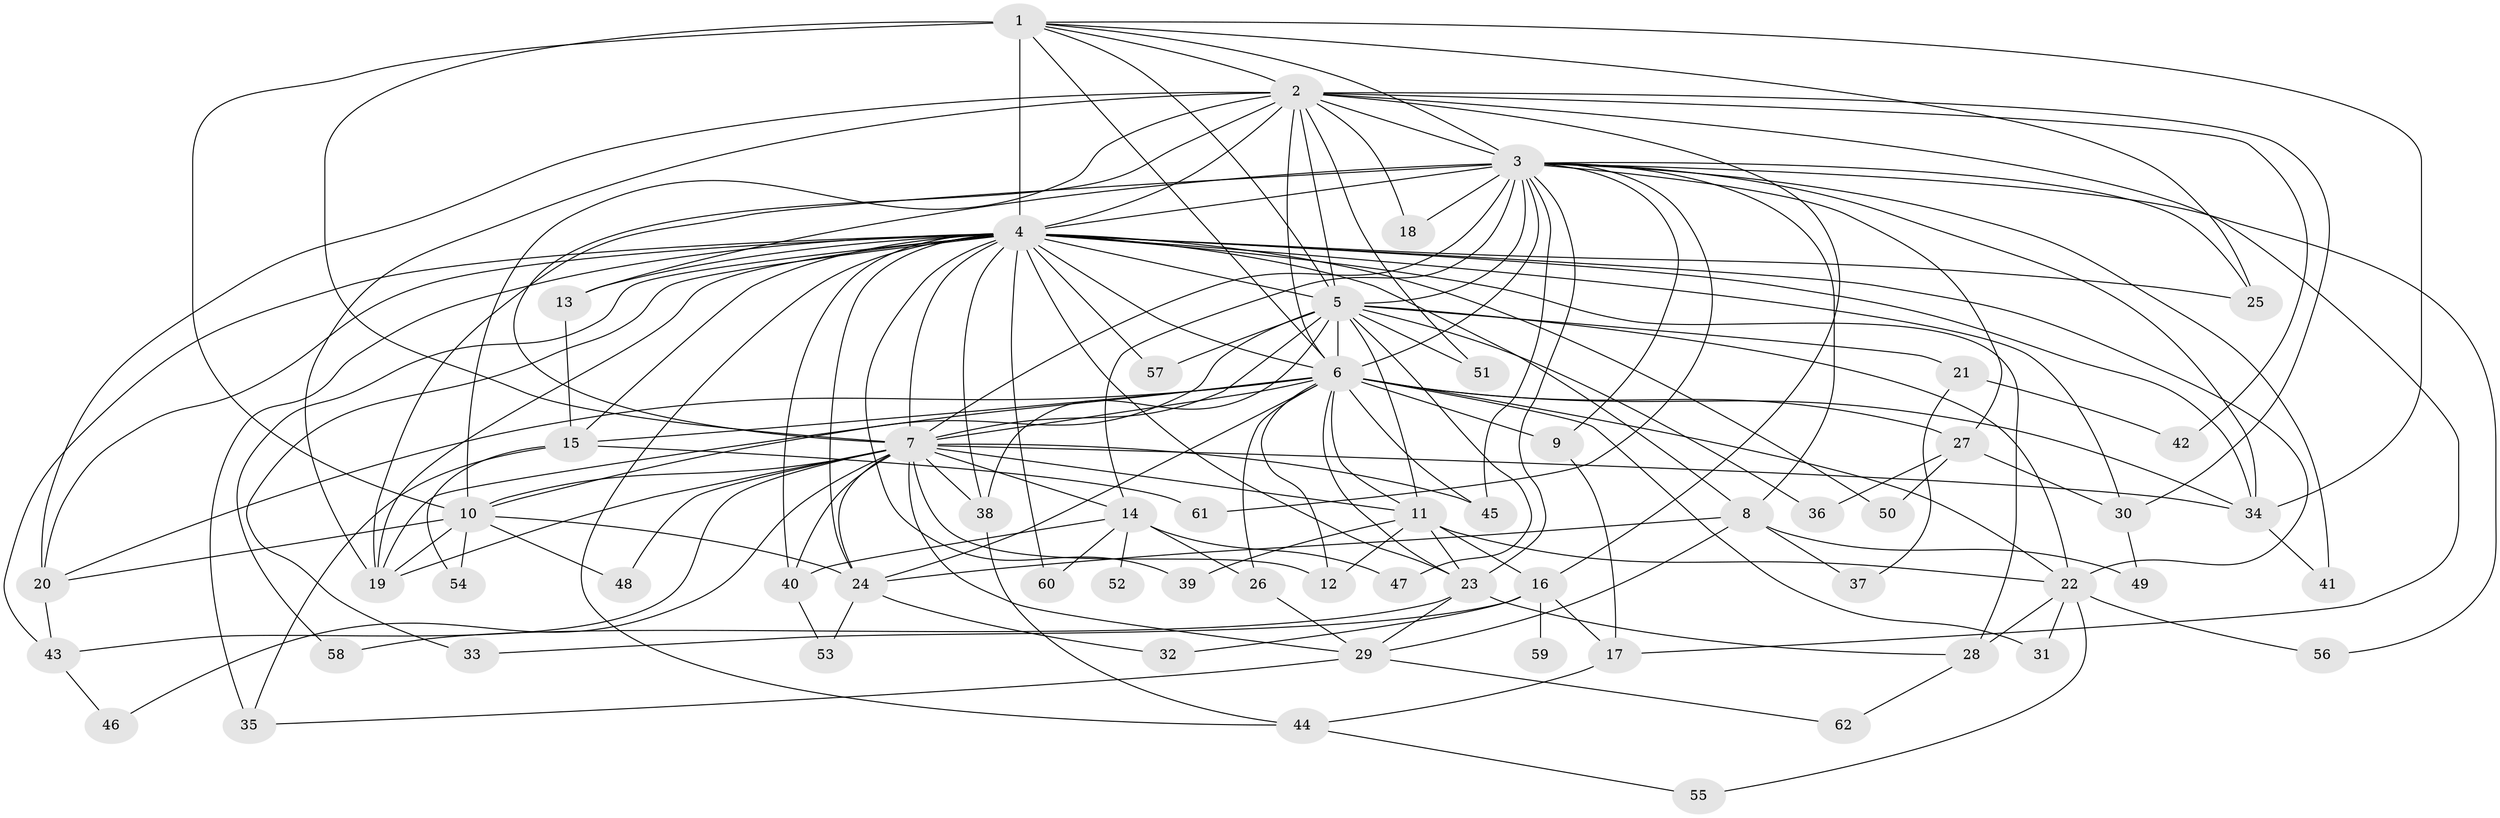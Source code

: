 // original degree distribution, {22: 0.008064516129032258, 21: 0.008064516129032258, 20: 0.008064516129032258, 29: 0.008064516129032258, 16: 0.008064516129032258, 23: 0.024193548387096774, 24: 0.008064516129032258, 17: 0.008064516129032258, 7: 0.03225806451612903, 2: 0.5241935483870968, 3: 0.20161290322580644, 8: 0.016129032258064516, 5: 0.024193548387096774, 4: 0.10483870967741936, 6: 0.016129032258064516}
// Generated by graph-tools (version 1.1) at 2025/34/03/09/25 02:34:44]
// undirected, 62 vertices, 161 edges
graph export_dot {
graph [start="1"]
  node [color=gray90,style=filled];
  1;
  2;
  3;
  4;
  5;
  6;
  7;
  8;
  9;
  10;
  11;
  12;
  13;
  14;
  15;
  16;
  17;
  18;
  19;
  20;
  21;
  22;
  23;
  24;
  25;
  26;
  27;
  28;
  29;
  30;
  31;
  32;
  33;
  34;
  35;
  36;
  37;
  38;
  39;
  40;
  41;
  42;
  43;
  44;
  45;
  46;
  47;
  48;
  49;
  50;
  51;
  52;
  53;
  54;
  55;
  56;
  57;
  58;
  59;
  60;
  61;
  62;
  1 -- 2 [weight=2.0];
  1 -- 3 [weight=3.0];
  1 -- 4 [weight=14.0];
  1 -- 5 [weight=2.0];
  1 -- 6 [weight=4.0];
  1 -- 7 [weight=3.0];
  1 -- 10 [weight=7.0];
  1 -- 25 [weight=1.0];
  1 -- 34 [weight=1.0];
  2 -- 3 [weight=2.0];
  2 -- 4 [weight=3.0];
  2 -- 5 [weight=2.0];
  2 -- 6 [weight=2.0];
  2 -- 7 [weight=1.0];
  2 -- 10 [weight=1.0];
  2 -- 16 [weight=1.0];
  2 -- 17 [weight=1.0];
  2 -- 18 [weight=1.0];
  2 -- 19 [weight=1.0];
  2 -- 20 [weight=2.0];
  2 -- 30 [weight=1.0];
  2 -- 42 [weight=1.0];
  2 -- 51 [weight=1.0];
  3 -- 4 [weight=4.0];
  3 -- 5 [weight=1.0];
  3 -- 6 [weight=2.0];
  3 -- 7 [weight=1.0];
  3 -- 8 [weight=1.0];
  3 -- 9 [weight=1.0];
  3 -- 13 [weight=1.0];
  3 -- 14 [weight=1.0];
  3 -- 18 [weight=1.0];
  3 -- 19 [weight=1.0];
  3 -- 23 [weight=1.0];
  3 -- 25 [weight=2.0];
  3 -- 27 [weight=1.0];
  3 -- 34 [weight=1.0];
  3 -- 41 [weight=1.0];
  3 -- 45 [weight=1.0];
  3 -- 56 [weight=1.0];
  3 -- 61 [weight=1.0];
  4 -- 5 [weight=2.0];
  4 -- 6 [weight=5.0];
  4 -- 7 [weight=2.0];
  4 -- 8 [weight=1.0];
  4 -- 13 [weight=1.0];
  4 -- 15 [weight=1.0];
  4 -- 19 [weight=1.0];
  4 -- 20 [weight=2.0];
  4 -- 22 [weight=1.0];
  4 -- 23 [weight=1.0];
  4 -- 24 [weight=1.0];
  4 -- 25 [weight=1.0];
  4 -- 28 [weight=3.0];
  4 -- 30 [weight=1.0];
  4 -- 33 [weight=1.0];
  4 -- 34 [weight=1.0];
  4 -- 35 [weight=1.0];
  4 -- 38 [weight=1.0];
  4 -- 39 [weight=1.0];
  4 -- 40 [weight=1.0];
  4 -- 43 [weight=1.0];
  4 -- 44 [weight=1.0];
  4 -- 50 [weight=1.0];
  4 -- 57 [weight=1.0];
  4 -- 58 [weight=1.0];
  4 -- 60 [weight=1.0];
  5 -- 6 [weight=3.0];
  5 -- 7 [weight=1.0];
  5 -- 10 [weight=1.0];
  5 -- 11 [weight=1.0];
  5 -- 21 [weight=1.0];
  5 -- 22 [weight=3.0];
  5 -- 36 [weight=1.0];
  5 -- 38 [weight=1.0];
  5 -- 47 [weight=1.0];
  5 -- 51 [weight=1.0];
  5 -- 57 [weight=1.0];
  6 -- 7 [weight=2.0];
  6 -- 9 [weight=4.0];
  6 -- 11 [weight=1.0];
  6 -- 12 [weight=1.0];
  6 -- 15 [weight=1.0];
  6 -- 19 [weight=1.0];
  6 -- 20 [weight=1.0];
  6 -- 22 [weight=1.0];
  6 -- 23 [weight=1.0];
  6 -- 24 [weight=1.0];
  6 -- 26 [weight=1.0];
  6 -- 27 [weight=1.0];
  6 -- 31 [weight=1.0];
  6 -- 34 [weight=1.0];
  6 -- 45 [weight=1.0];
  7 -- 10 [weight=1.0];
  7 -- 11 [weight=1.0];
  7 -- 12 [weight=1.0];
  7 -- 14 [weight=1.0];
  7 -- 19 [weight=1.0];
  7 -- 24 [weight=1.0];
  7 -- 29 [weight=1.0];
  7 -- 34 [weight=1.0];
  7 -- 38 [weight=1.0];
  7 -- 40 [weight=1.0];
  7 -- 43 [weight=1.0];
  7 -- 45 [weight=1.0];
  7 -- 46 [weight=1.0];
  7 -- 48 [weight=1.0];
  8 -- 24 [weight=2.0];
  8 -- 29 [weight=1.0];
  8 -- 37 [weight=1.0];
  8 -- 49 [weight=1.0];
  9 -- 17 [weight=1.0];
  10 -- 19 [weight=1.0];
  10 -- 20 [weight=1.0];
  10 -- 24 [weight=1.0];
  10 -- 48 [weight=1.0];
  10 -- 54 [weight=1.0];
  11 -- 12 [weight=1.0];
  11 -- 16 [weight=1.0];
  11 -- 22 [weight=2.0];
  11 -- 23 [weight=1.0];
  11 -- 39 [weight=1.0];
  13 -- 15 [weight=1.0];
  14 -- 26 [weight=1.0];
  14 -- 40 [weight=1.0];
  14 -- 47 [weight=1.0];
  14 -- 52 [weight=1.0];
  14 -- 60 [weight=1.0];
  15 -- 35 [weight=1.0];
  15 -- 54 [weight=1.0];
  15 -- 61 [weight=1.0];
  16 -- 17 [weight=1.0];
  16 -- 32 [weight=1.0];
  16 -- 33 [weight=1.0];
  16 -- 59 [weight=1.0];
  17 -- 44 [weight=1.0];
  20 -- 43 [weight=1.0];
  21 -- 37 [weight=1.0];
  21 -- 42 [weight=1.0];
  22 -- 28 [weight=1.0];
  22 -- 31 [weight=1.0];
  22 -- 55 [weight=1.0];
  22 -- 56 [weight=1.0];
  23 -- 28 [weight=1.0];
  23 -- 29 [weight=1.0];
  23 -- 58 [weight=1.0];
  24 -- 32 [weight=1.0];
  24 -- 53 [weight=1.0];
  26 -- 29 [weight=1.0];
  27 -- 30 [weight=1.0];
  27 -- 36 [weight=1.0];
  27 -- 50 [weight=1.0];
  28 -- 62 [weight=1.0];
  29 -- 35 [weight=1.0];
  29 -- 62 [weight=1.0];
  30 -- 49 [weight=1.0];
  34 -- 41 [weight=1.0];
  38 -- 44 [weight=1.0];
  40 -- 53 [weight=1.0];
  43 -- 46 [weight=1.0];
  44 -- 55 [weight=1.0];
}
